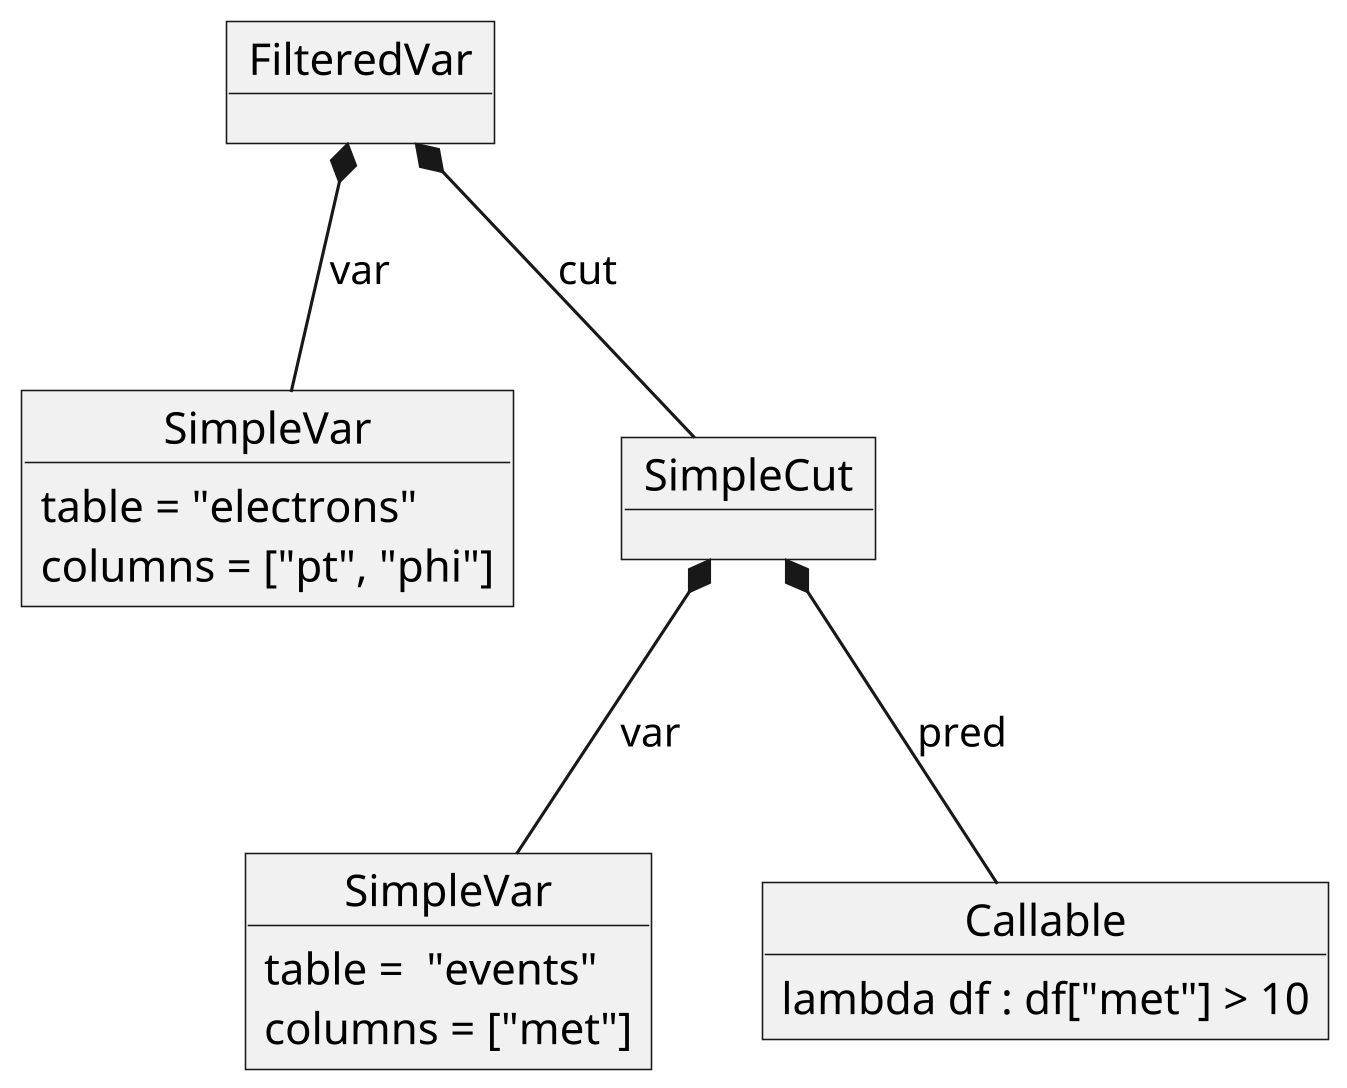 @startuml
skinparam dpi 300

object "SimpleVar" as var {
  table = "electrons"
  columns = ["pt", "phi"]
}

object "SimpleCut" as cut {
}

object "SimpleVar" as met {
  table =  "events"
  columns = ["met"]
}

object "FilteredVar" as fv {
}

object "Callable" as pred {
 lambda df : df["met"] > 10
}

cut *-- met : var
cut *-- pred : pred
fv *-- var : var
fv *-- cut : cut

@enduml
